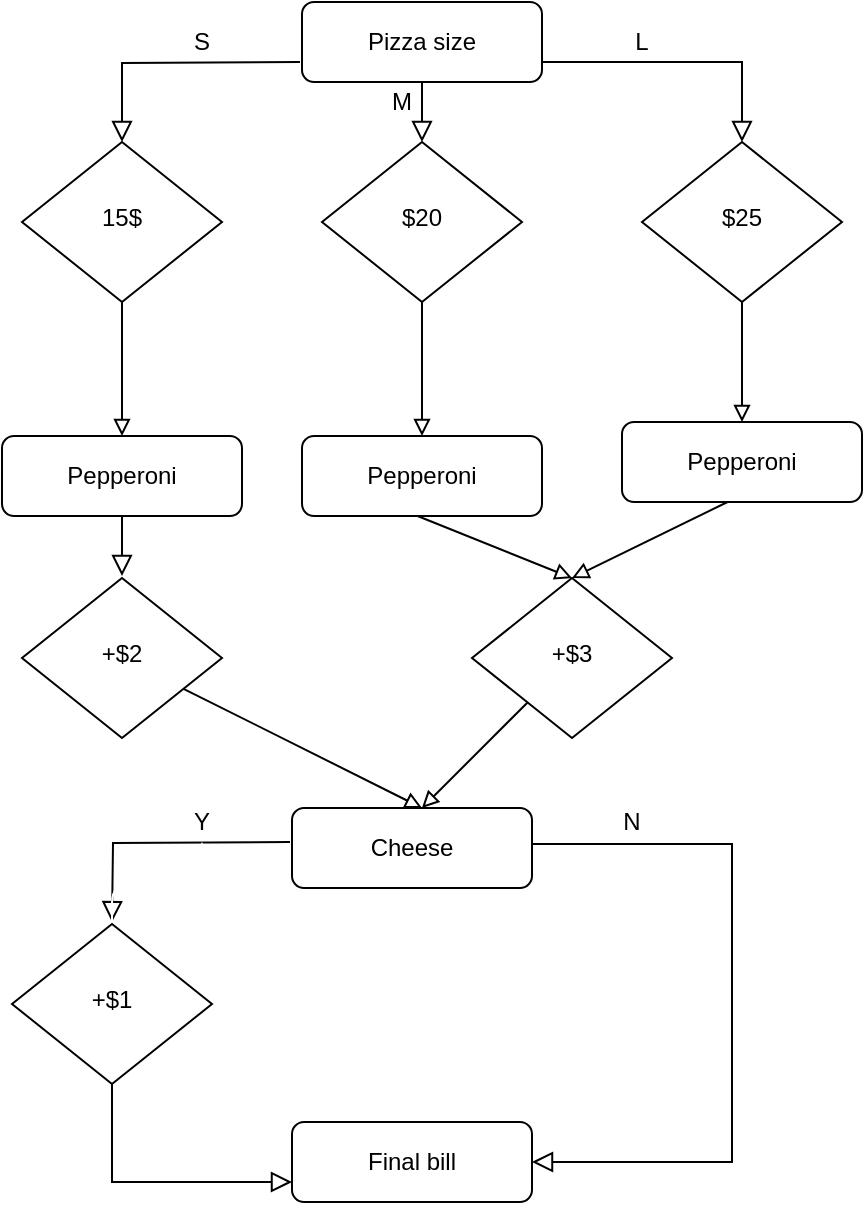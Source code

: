 <mxfile version="14.4.3" type="github">
  <diagram id="C5RBs43oDa-KdzZeNtuy" name="Page-1">
    <mxGraphModel dx="579" dy="631" grid="1" gridSize="10" guides="1" tooltips="1" connect="1" arrows="1" fold="1" page="1" pageScale="1" pageWidth="827" pageHeight="1169" math="0" shadow="0">
      <root>
        <mxCell id="WIyWlLk6GJQsqaUBKTNV-0" />
        <mxCell id="WIyWlLk6GJQsqaUBKTNV-1" parent="WIyWlLk6GJQsqaUBKTNV-0" />
        <mxCell id="WIyWlLk6GJQsqaUBKTNV-2" value="" style="rounded=0;html=1;jettySize=auto;orthogonalLoop=1;fontSize=11;endArrow=block;endFill=0;endSize=8;strokeWidth=1;shadow=0;labelBackgroundColor=none;edgeStyle=orthogonalEdgeStyle;" parent="WIyWlLk6GJQsqaUBKTNV-1" source="WIyWlLk6GJQsqaUBKTNV-3" edge="1">
          <mxGeometry relative="1" as="geometry">
            <mxPoint x="220" y="160" as="targetPoint" />
          </mxGeometry>
        </mxCell>
        <mxCell id="WIyWlLk6GJQsqaUBKTNV-3" value="Pizza size" style="rounded=1;whiteSpace=wrap;html=1;fontSize=12;glass=0;strokeWidth=1;shadow=0;" parent="WIyWlLk6GJQsqaUBKTNV-1" vertex="1">
          <mxGeometry x="160" y="90" width="120" height="40" as="geometry" />
        </mxCell>
        <mxCell id="WIyWlLk6GJQsqaUBKTNV-6" value="$20" style="rhombus;whiteSpace=wrap;html=1;shadow=0;fontFamily=Helvetica;fontSize=12;align=center;strokeWidth=1;spacing=6;spacingTop=-4;" parent="WIyWlLk6GJQsqaUBKTNV-1" vertex="1">
          <mxGeometry x="170" y="160" width="100" height="80" as="geometry" />
        </mxCell>
        <mxCell id="oWR1R5W69DemEEcMcihX-23" value="" style="edgeStyle=orthogonalEdgeStyle;rounded=1;orthogonalLoop=1;jettySize=auto;html=1;endArrow=block;endFill=0;strokeColor=#FFFFFF;" edge="1" parent="WIyWlLk6GJQsqaUBKTNV-1" source="WIyWlLk6GJQsqaUBKTNV-7" target="oWR1R5W69DemEEcMcihX-14">
          <mxGeometry relative="1" as="geometry" />
        </mxCell>
        <mxCell id="WIyWlLk6GJQsqaUBKTNV-7" value="Pepperoni" style="rounded=1;whiteSpace=wrap;html=1;fontSize=12;glass=0;strokeWidth=1;shadow=0;" parent="WIyWlLk6GJQsqaUBKTNV-1" vertex="1">
          <mxGeometry x="160" y="307" width="120" height="40" as="geometry" />
        </mxCell>
        <mxCell id="oWR1R5W69DemEEcMcihX-0" value="$25" style="rhombus;whiteSpace=wrap;html=1;shadow=0;fontFamily=Helvetica;fontSize=12;align=center;strokeWidth=1;spacing=6;spacingTop=-4;" vertex="1" parent="WIyWlLk6GJQsqaUBKTNV-1">
          <mxGeometry x="330" y="160" width="100" height="80" as="geometry" />
        </mxCell>
        <mxCell id="oWR1R5W69DemEEcMcihX-1" value="15$" style="rhombus;whiteSpace=wrap;html=1;shadow=0;fontFamily=Helvetica;fontSize=12;align=center;strokeWidth=1;spacing=6;spacingTop=-4;" vertex="1" parent="WIyWlLk6GJQsqaUBKTNV-1">
          <mxGeometry x="20" y="160" width="100" height="80" as="geometry" />
        </mxCell>
        <mxCell id="oWR1R5W69DemEEcMcihX-2" value="" style="rounded=0;html=1;jettySize=auto;orthogonalLoop=1;fontSize=11;endArrow=block;endFill=0;endSize=8;strokeWidth=1;shadow=0;labelBackgroundColor=none;edgeStyle=orthogonalEdgeStyle;entryX=0.5;entryY=0;entryDx=0;entryDy=0;" edge="1" parent="WIyWlLk6GJQsqaUBKTNV-1" target="oWR1R5W69DemEEcMcihX-1">
          <mxGeometry relative="1" as="geometry">
            <mxPoint x="159" y="120" as="sourcePoint" />
            <mxPoint x="159" y="170" as="targetPoint" />
          </mxGeometry>
        </mxCell>
        <mxCell id="oWR1R5W69DemEEcMcihX-3" value="" style="rounded=0;html=1;jettySize=auto;orthogonalLoop=1;fontSize=11;endArrow=block;endFill=0;endSize=8;strokeWidth=1;shadow=0;labelBackgroundColor=none;edgeStyle=orthogonalEdgeStyle;entryX=0.5;entryY=0;entryDx=0;entryDy=0;" edge="1" parent="WIyWlLk6GJQsqaUBKTNV-1" source="WIyWlLk6GJQsqaUBKTNV-3" target="oWR1R5W69DemEEcMcihX-0">
          <mxGeometry relative="1" as="geometry">
            <mxPoint x="280" y="110" as="sourcePoint" />
            <mxPoint x="280" y="160" as="targetPoint" />
            <Array as="points">
              <mxPoint x="380" y="120" />
            </Array>
          </mxGeometry>
        </mxCell>
        <mxCell id="oWR1R5W69DemEEcMcihX-4" value="S" style="text;html=1;strokeColor=none;fillColor=none;align=center;verticalAlign=middle;whiteSpace=wrap;rounded=0;" vertex="1" parent="WIyWlLk6GJQsqaUBKTNV-1">
          <mxGeometry x="90" y="100" width="40" height="20" as="geometry" />
        </mxCell>
        <mxCell id="oWR1R5W69DemEEcMcihX-5" value="M" style="text;html=1;strokeColor=none;fillColor=none;align=center;verticalAlign=middle;whiteSpace=wrap;rounded=0;" vertex="1" parent="WIyWlLk6GJQsqaUBKTNV-1">
          <mxGeometry x="190" y="130" width="40" height="20" as="geometry" />
        </mxCell>
        <mxCell id="oWR1R5W69DemEEcMcihX-6" value="L" style="text;html=1;strokeColor=none;fillColor=none;align=center;verticalAlign=middle;whiteSpace=wrap;rounded=0;" vertex="1" parent="WIyWlLk6GJQsqaUBKTNV-1">
          <mxGeometry x="310" y="100" width="40" height="20" as="geometry" />
        </mxCell>
        <mxCell id="oWR1R5W69DemEEcMcihX-7" value="" style="endArrow=block;html=1;rounded=1;endFill=0;exitX=0.5;exitY=1;exitDx=0;exitDy=0;entryX=0.5;entryY=0;entryDx=0;entryDy=0;" edge="1" parent="WIyWlLk6GJQsqaUBKTNV-1" source="oWR1R5W69DemEEcMcihX-1" target="oWR1R5W69DemEEcMcihX-30">
          <mxGeometry width="50" height="50" relative="1" as="geometry">
            <mxPoint x="140" y="400" as="sourcePoint" />
            <mxPoint x="190" y="350" as="targetPoint" />
          </mxGeometry>
        </mxCell>
        <mxCell id="oWR1R5W69DemEEcMcihX-8" value="" style="endArrow=block;html=1;rounded=1;endFill=0;" edge="1" parent="WIyWlLk6GJQsqaUBKTNV-1" source="WIyWlLk6GJQsqaUBKTNV-6" target="WIyWlLk6GJQsqaUBKTNV-7">
          <mxGeometry width="50" height="50" relative="1" as="geometry">
            <mxPoint x="80" y="250" as="sourcePoint" />
            <mxPoint x="220" y="320" as="targetPoint" />
          </mxGeometry>
        </mxCell>
        <mxCell id="oWR1R5W69DemEEcMcihX-9" value="" style="endArrow=block;html=1;rounded=1;endFill=0;" edge="1" parent="WIyWlLk6GJQsqaUBKTNV-1" source="oWR1R5W69DemEEcMcihX-0" target="oWR1R5W69DemEEcMcihX-29">
          <mxGeometry width="50" height="50" relative="1" as="geometry">
            <mxPoint x="90" y="260" as="sourcePoint" />
            <mxPoint x="230" y="310" as="targetPoint" />
          </mxGeometry>
        </mxCell>
        <mxCell id="oWR1R5W69DemEEcMcihX-13" value="" style="rounded=0;html=1;jettySize=auto;orthogonalLoop=1;fontSize=11;endArrow=block;endFill=0;endSize=8;strokeWidth=1;shadow=0;labelBackgroundColor=none;edgeStyle=orthogonalEdgeStyle;entryX=0.5;entryY=0;entryDx=0;entryDy=0;" edge="1" parent="WIyWlLk6GJQsqaUBKTNV-1" source="oWR1R5W69DemEEcMcihX-30">
          <mxGeometry relative="1" as="geometry">
            <mxPoint x="140" y="337" as="sourcePoint" />
            <mxPoint x="70" y="377" as="targetPoint" />
          </mxGeometry>
        </mxCell>
        <mxCell id="oWR1R5W69DemEEcMcihX-14" value="+$2" style="rhombus;whiteSpace=wrap;html=1;shadow=0;fontFamily=Helvetica;fontSize=12;align=center;strokeWidth=1;spacing=6;spacingTop=-4;" vertex="1" parent="WIyWlLk6GJQsqaUBKTNV-1">
          <mxGeometry x="20" y="378" width="100" height="80" as="geometry" />
        </mxCell>
        <mxCell id="oWR1R5W69DemEEcMcihX-15" value="+$3" style="rhombus;whiteSpace=wrap;html=1;shadow=0;fontFamily=Helvetica;fontSize=12;align=center;strokeWidth=1;spacing=6;spacingTop=-4;" vertex="1" parent="WIyWlLk6GJQsqaUBKTNV-1">
          <mxGeometry x="245" y="378" width="100" height="80" as="geometry" />
        </mxCell>
        <mxCell id="oWR1R5W69DemEEcMcihX-16" value="" style="rounded=0;html=1;jettySize=auto;orthogonalLoop=1;fontSize=11;endArrow=block;endFill=0;endSize=8;strokeWidth=1;shadow=0;labelBackgroundColor=none;edgeStyle=orthogonalEdgeStyle;entryX=0.5;entryY=0;entryDx=0;entryDy=0;" edge="1" parent="WIyWlLk6GJQsqaUBKTNV-1">
          <mxGeometry relative="1" as="geometry">
            <mxPoint x="154" y="510" as="sourcePoint" />
            <mxPoint x="65" y="550" as="targetPoint" />
          </mxGeometry>
        </mxCell>
        <mxCell id="oWR1R5W69DemEEcMcihX-17" value="N" style="text;html=1;strokeColor=none;fillColor=none;align=center;verticalAlign=middle;whiteSpace=wrap;rounded=0;" vertex="1" parent="WIyWlLk6GJQsqaUBKTNV-1">
          <mxGeometry x="305" y="490" width="40" height="20" as="geometry" />
        </mxCell>
        <mxCell id="oWR1R5W69DemEEcMcihX-27" value="" style="edgeStyle=orthogonalEdgeStyle;rounded=1;orthogonalLoop=1;jettySize=auto;html=1;endArrow=block;endFill=0;strokeColor=#FFFFFF;" edge="1" parent="WIyWlLk6GJQsqaUBKTNV-1" source="oWR1R5W69DemEEcMcihX-18" target="oWR1R5W69DemEEcMcihX-22">
          <mxGeometry relative="1" as="geometry" />
        </mxCell>
        <mxCell id="oWR1R5W69DemEEcMcihX-18" value="+$1" style="rhombus;whiteSpace=wrap;html=1;shadow=0;fontFamily=Helvetica;fontSize=12;align=center;strokeWidth=1;spacing=6;spacingTop=-4;" vertex="1" parent="WIyWlLk6GJQsqaUBKTNV-1">
          <mxGeometry x="15" y="551" width="100" height="80" as="geometry" />
        </mxCell>
        <mxCell id="oWR1R5W69DemEEcMcihX-20" value="Cheese" style="rounded=1;whiteSpace=wrap;html=1;fontSize=12;glass=0;strokeWidth=1;shadow=0;" vertex="1" parent="WIyWlLk6GJQsqaUBKTNV-1">
          <mxGeometry x="155" y="493" width="120" height="40" as="geometry" />
        </mxCell>
        <mxCell id="oWR1R5W69DemEEcMcihX-21" value="" style="rounded=0;html=1;jettySize=auto;orthogonalLoop=1;fontSize=11;endArrow=block;endFill=0;endSize=8;strokeWidth=1;shadow=0;labelBackgroundColor=none;edgeStyle=orthogonalEdgeStyle;entryX=1;entryY=0.5;entryDx=0;entryDy=0;" edge="1" parent="WIyWlLk6GJQsqaUBKTNV-1" source="oWR1R5W69DemEEcMcihX-20" target="oWR1R5W69DemEEcMcihX-26">
          <mxGeometry relative="1" as="geometry">
            <mxPoint x="275" y="521" as="sourcePoint" />
            <mxPoint x="320" y="670" as="targetPoint" />
            <Array as="points">
              <mxPoint x="375" y="511" />
              <mxPoint x="375" y="670" />
            </Array>
          </mxGeometry>
        </mxCell>
        <mxCell id="oWR1R5W69DemEEcMcihX-22" value="Y" style="text;html=1;strokeColor=none;fillColor=none;align=center;verticalAlign=middle;whiteSpace=wrap;rounded=0;" vertex="1" parent="WIyWlLk6GJQsqaUBKTNV-1">
          <mxGeometry x="90" y="490" width="40" height="20" as="geometry" />
        </mxCell>
        <mxCell id="oWR1R5W69DemEEcMcihX-24" value="" style="endArrow=block;html=1;entryX=0.5;entryY=0;entryDx=0;entryDy=0;rounded=1;endFill=0;" edge="1" parent="WIyWlLk6GJQsqaUBKTNV-1" source="oWR1R5W69DemEEcMcihX-14">
          <mxGeometry width="50" height="50" relative="1" as="geometry">
            <mxPoint x="70" y="413" as="sourcePoint" />
            <mxPoint x="220" y="493" as="targetPoint" />
          </mxGeometry>
        </mxCell>
        <mxCell id="oWR1R5W69DemEEcMcihX-25" value="" style="endArrow=block;html=1;rounded=1;endFill=0;entryX=0.5;entryY=0;entryDx=0;entryDy=0;" edge="1" parent="WIyWlLk6GJQsqaUBKTNV-1" source="oWR1R5W69DemEEcMcihX-15">
          <mxGeometry width="50" height="50" relative="1" as="geometry">
            <mxPoint x="380" y="413" as="sourcePoint" />
            <mxPoint x="220" y="493" as="targetPoint" />
          </mxGeometry>
        </mxCell>
        <mxCell id="oWR1R5W69DemEEcMcihX-26" value="Final bill" style="rounded=1;whiteSpace=wrap;html=1;fontSize=12;glass=0;strokeWidth=1;shadow=0;" vertex="1" parent="WIyWlLk6GJQsqaUBKTNV-1">
          <mxGeometry x="155" y="650" width="120" height="40" as="geometry" />
        </mxCell>
        <mxCell id="oWR1R5W69DemEEcMcihX-28" value="" style="rounded=0;html=1;jettySize=auto;orthogonalLoop=1;fontSize=11;endArrow=block;endFill=0;endSize=8;strokeWidth=1;shadow=0;labelBackgroundColor=none;edgeStyle=orthogonalEdgeStyle;entryX=0;entryY=0.75;entryDx=0;entryDy=0;" edge="1" parent="WIyWlLk6GJQsqaUBKTNV-1" source="oWR1R5W69DemEEcMcihX-18" target="oWR1R5W69DemEEcMcihX-26">
          <mxGeometry relative="1" as="geometry">
            <mxPoint x="164" y="520" as="sourcePoint" />
            <mxPoint x="75" y="560" as="targetPoint" />
            <Array as="points">
              <mxPoint x="65" y="680" />
            </Array>
          </mxGeometry>
        </mxCell>
        <mxCell id="oWR1R5W69DemEEcMcihX-29" value="Pepperoni" style="rounded=1;whiteSpace=wrap;html=1;fontSize=12;glass=0;strokeWidth=1;shadow=0;" vertex="1" parent="WIyWlLk6GJQsqaUBKTNV-1">
          <mxGeometry x="320" y="300" width="120" height="40" as="geometry" />
        </mxCell>
        <mxCell id="oWR1R5W69DemEEcMcihX-30" value="Pepperoni" style="rounded=1;whiteSpace=wrap;html=1;fontSize=12;glass=0;strokeWidth=1;shadow=0;" vertex="1" parent="WIyWlLk6GJQsqaUBKTNV-1">
          <mxGeometry x="10" y="307" width="120" height="40" as="geometry" />
        </mxCell>
        <mxCell id="oWR1R5W69DemEEcMcihX-32" value="" style="endArrow=block;html=1;rounded=1;endFill=0;entryX=0.5;entryY=0;entryDx=0;entryDy=0;" edge="1" parent="WIyWlLk6GJQsqaUBKTNV-1" target="oWR1R5W69DemEEcMcihX-15">
          <mxGeometry width="50" height="50" relative="1" as="geometry">
            <mxPoint x="372.778" y="340.002" as="sourcePoint" />
            <mxPoint x="320" y="392.78" as="targetPoint" />
          </mxGeometry>
        </mxCell>
        <mxCell id="oWR1R5W69DemEEcMcihX-33" value="" style="endArrow=block;html=1;rounded=1;endFill=0;entryX=0.5;entryY=0;entryDx=0;entryDy=0;" edge="1" parent="WIyWlLk6GJQsqaUBKTNV-1" target="oWR1R5W69DemEEcMcihX-15">
          <mxGeometry width="50" height="50" relative="1" as="geometry">
            <mxPoint x="217.778" y="347.002" as="sourcePoint" />
            <mxPoint x="140" y="385" as="targetPoint" />
          </mxGeometry>
        </mxCell>
      </root>
    </mxGraphModel>
  </diagram>
</mxfile>
